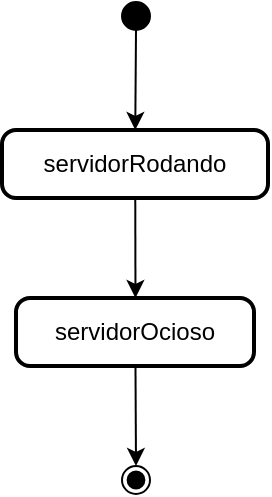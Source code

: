 <mxfile version="21.2.9" type="github">
  <diagram name="Página-1" id="9gyRO3F41TpkPdl7yJZX">
    <mxGraphModel>
      <root>
        <mxCell id="0" />
        <mxCell id="1" parent="0" />
        <mxCell id="2" value="" style="ellipse;fillColor=strokeColor;" vertex="1" parent="1">
          <mxGeometry x="68" y="8" width="14" height="14" as="geometry" />
        </mxCell>
        <mxCell id="3" value="servidorRodando" style="rounded=1;absoluteArcSize=1;arcSize=14;whiteSpace=wrap;strokeWidth=2;" vertex="1" parent="1">
          <mxGeometry x="8" y="72" width="133" height="34" as="geometry" />
        </mxCell>
        <mxCell id="4" value="servidorOcioso" style="rounded=1;absoluteArcSize=1;arcSize=14;whiteSpace=wrap;strokeWidth=2;" vertex="1" parent="1">
          <mxGeometry x="15" y="156" width="119" height="34" as="geometry" />
        </mxCell>
        <mxCell id="5" value="" style="ellipse;shape=endState;fillColor=strokeColor;" vertex="1" parent="1">
          <mxGeometry x="68" y="240" width="14" height="14" as="geometry" />
        </mxCell>
        <mxCell id="6" value="" style="curved=1;startArrow=none;;exitX=0.477;exitY=1;entryX=0.501;entryY=0;" edge="1" parent="1" source="2" target="3">
          <mxGeometry relative="1" as="geometry">
            <Array as="points" />
          </mxGeometry>
        </mxCell>
        <mxCell id="7" value="" style="curved=1;startArrow=none;;exitX=0.501;exitY=1;entryX=0.502;entryY=0;" edge="1" parent="1" source="3" target="4">
          <mxGeometry relative="1" as="geometry">
            <Array as="points" />
          </mxGeometry>
        </mxCell>
        <mxCell id="8" value="" style="curved=1;startArrow=none;;exitX=0.502;exitY=1;entryX=0.477;entryY=0;" edge="1" parent="1" source="4" target="5">
          <mxGeometry relative="1" as="geometry">
            <Array as="points" />
          </mxGeometry>
        </mxCell>
      </root>
    </mxGraphModel>
  </diagram>
</mxfile>
